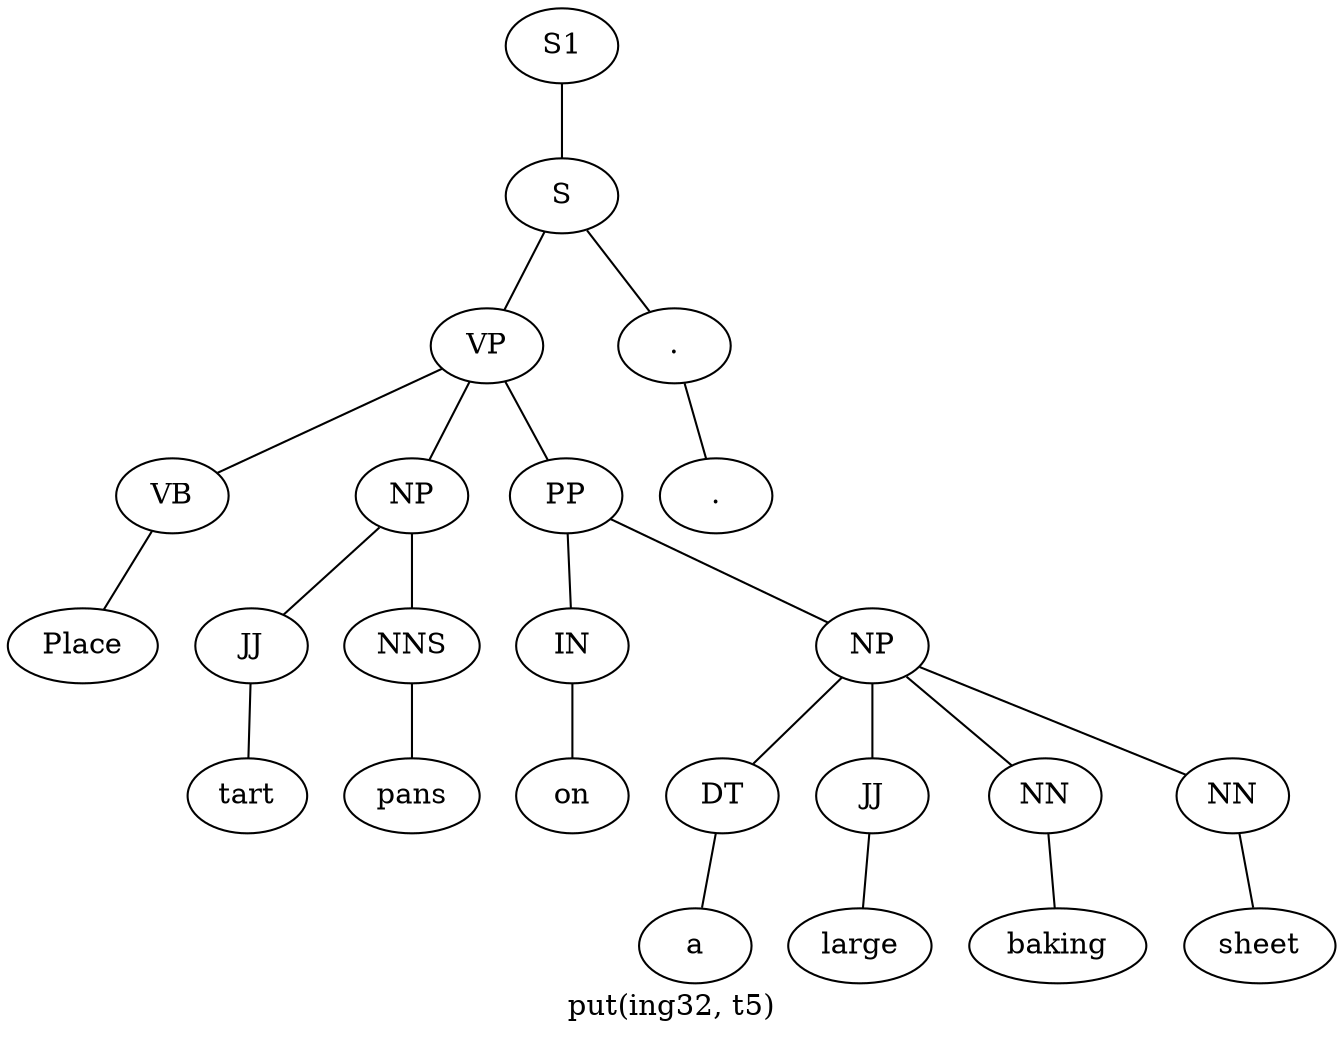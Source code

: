 graph SyntaxGraph {
	label = "put(ing32, t5)";
	Node0 [label="S1"];
	Node1 [label="S"];
	Node2 [label="VP"];
	Node3 [label="VB"];
	Node4 [label="Place"];
	Node5 [label="NP"];
	Node6 [label="JJ"];
	Node7 [label="tart"];
	Node8 [label="NNS"];
	Node9 [label="pans"];
	Node10 [label="PP"];
	Node11 [label="IN"];
	Node12 [label="on"];
	Node13 [label="NP"];
	Node14 [label="DT"];
	Node15 [label="a"];
	Node16 [label="JJ"];
	Node17 [label="large"];
	Node18 [label="NN"];
	Node19 [label="baking"];
	Node20 [label="NN"];
	Node21 [label="sheet"];
	Node22 [label="."];
	Node23 [label="."];

	Node0 -- Node1;
	Node1 -- Node2;
	Node1 -- Node22;
	Node2 -- Node3;
	Node2 -- Node5;
	Node2 -- Node10;
	Node3 -- Node4;
	Node5 -- Node6;
	Node5 -- Node8;
	Node6 -- Node7;
	Node8 -- Node9;
	Node10 -- Node11;
	Node10 -- Node13;
	Node11 -- Node12;
	Node13 -- Node14;
	Node13 -- Node16;
	Node13 -- Node18;
	Node13 -- Node20;
	Node14 -- Node15;
	Node16 -- Node17;
	Node18 -- Node19;
	Node20 -- Node21;
	Node22 -- Node23;
}